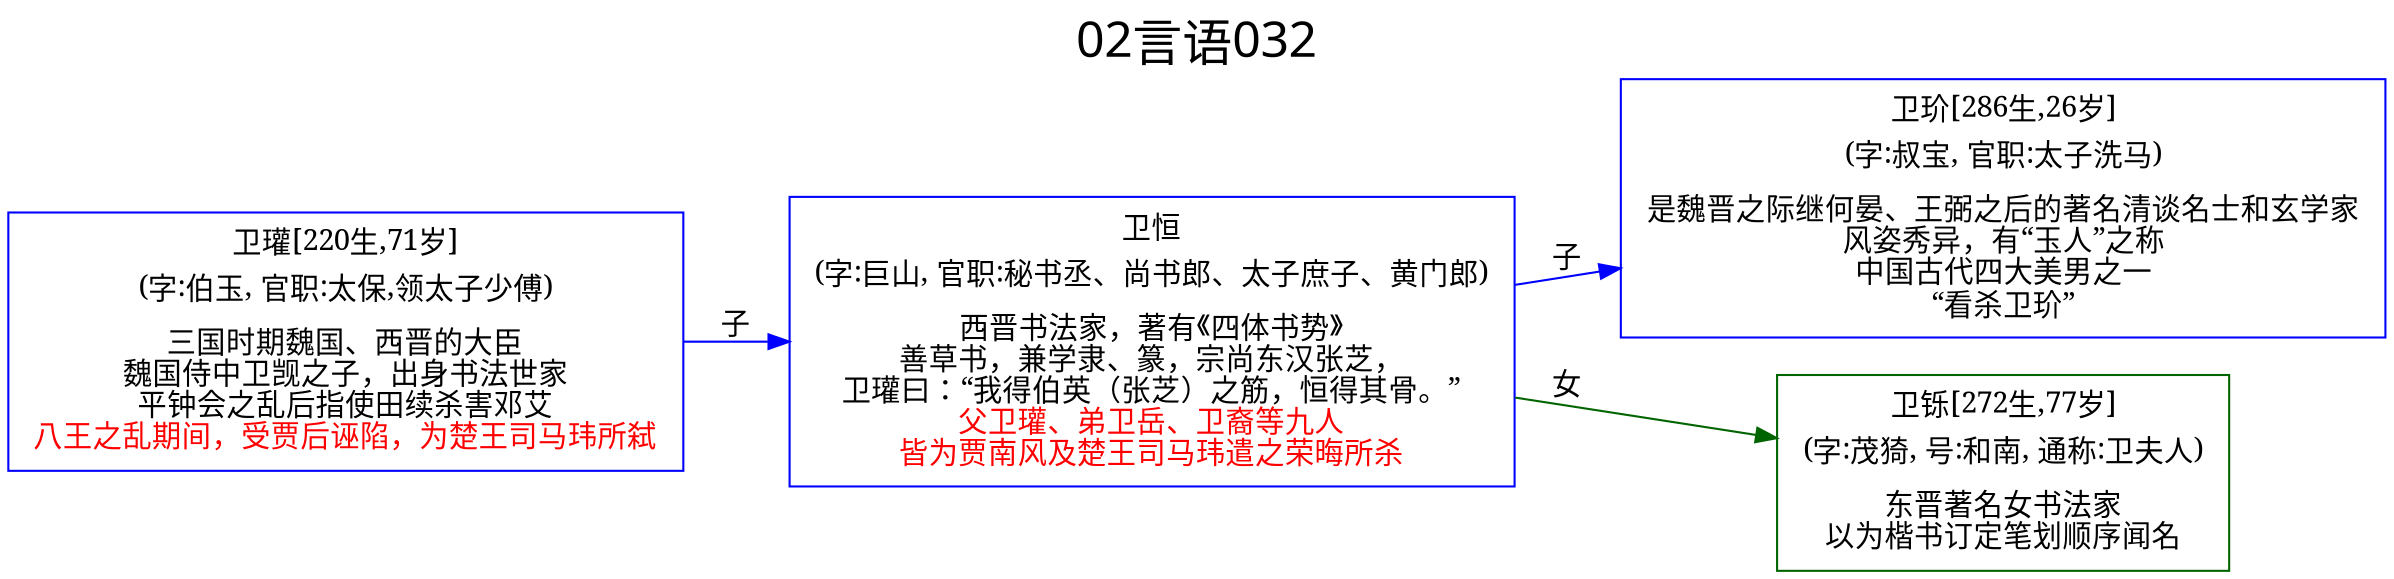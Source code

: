 
digraph
{
	rankdir = "LR";
	ranksep = 0.5;
	label = "02言语032";
	labelloc = "t";
	fontsize = "24";
	fontname = "SimHei";

	graph [style="filled", color="lightgrey"];
	node [fontname="SimSun"];
	edge [fontname="SimSun"];

	卫玠 [shape="box", color="blue", label=<<table border="0" cellborder="0"><tr><td>卫玠[286生,26岁]</td></tr><tr><td>(字:叔宝, 官职:太子洗马)</td></tr><tr><td></td></tr><tr><td>是魏晋之际继何晏、王弼之后的著名清谈名士和玄学家<br/>风姿秀异，有“玉人”之称<br/>中国古代四大美男之一<br/>“看杀卫玠”<br/></td></tr></table>>];
	卫铄 [shape="box", color="darkgreen", label=<<table border="0" cellborder="0"><tr><td>卫铄[272生,77岁]</td></tr><tr><td>(字:茂猗, 号:和南, 通称:卫夫人)</td></tr><tr><td></td></tr><tr><td>东晋著名女书法家<br/>以为楷书订定笔划顺序闻名<br/></td></tr></table>>];
	卫恒 [shape="box", color="blue", label=<<table border="0" cellborder="0"><tr><td>卫恒</td></tr><tr><td>(字:巨山, 官职:秘书丞、尚书郎、太子庶子、黄门郎)</td></tr><tr><td></td></tr><tr><td>西晋书法家，著有《四体书势》<br/>善草书，兼学隶、篆，宗尚东汉张芝，<br/>卫瓘曰：“我得伯英（张芝）之筋，恒得其骨。”<br/><font color = 'red'>父卫瓘、弟卫岳、卫裔等九人<br/>皆为贾南风及楚王司马玮遣之荣晦所杀<br/></font></td></tr></table>>];
	卫瓘 [shape="box", color="blue", label=<<table border="0" cellborder="0"><tr><td>卫瓘[220生,71岁]</td></tr><tr><td>(字:伯玉, 官职:太保,领太子少傅)</td></tr><tr><td></td></tr><tr><td>三国时期魏国、西晋的大臣<br/>魏国侍中卫觊之子，出身书法世家<br/>平钟会之乱后指使田续杀害邓艾<br/><font color = 'red'>八王之乱期间，受贾后诬陷，为楚王司马玮所弑<br/></font></td></tr></table>>];

	卫瓘 -> 卫恒 [label="子", style=solid, color="blue"];
	卫恒 -> 卫玠 [label="子", style=solid, color="blue"];
	卫恒 -> 卫铄 [label="女", style=solid, color="darkgreen"];


}
